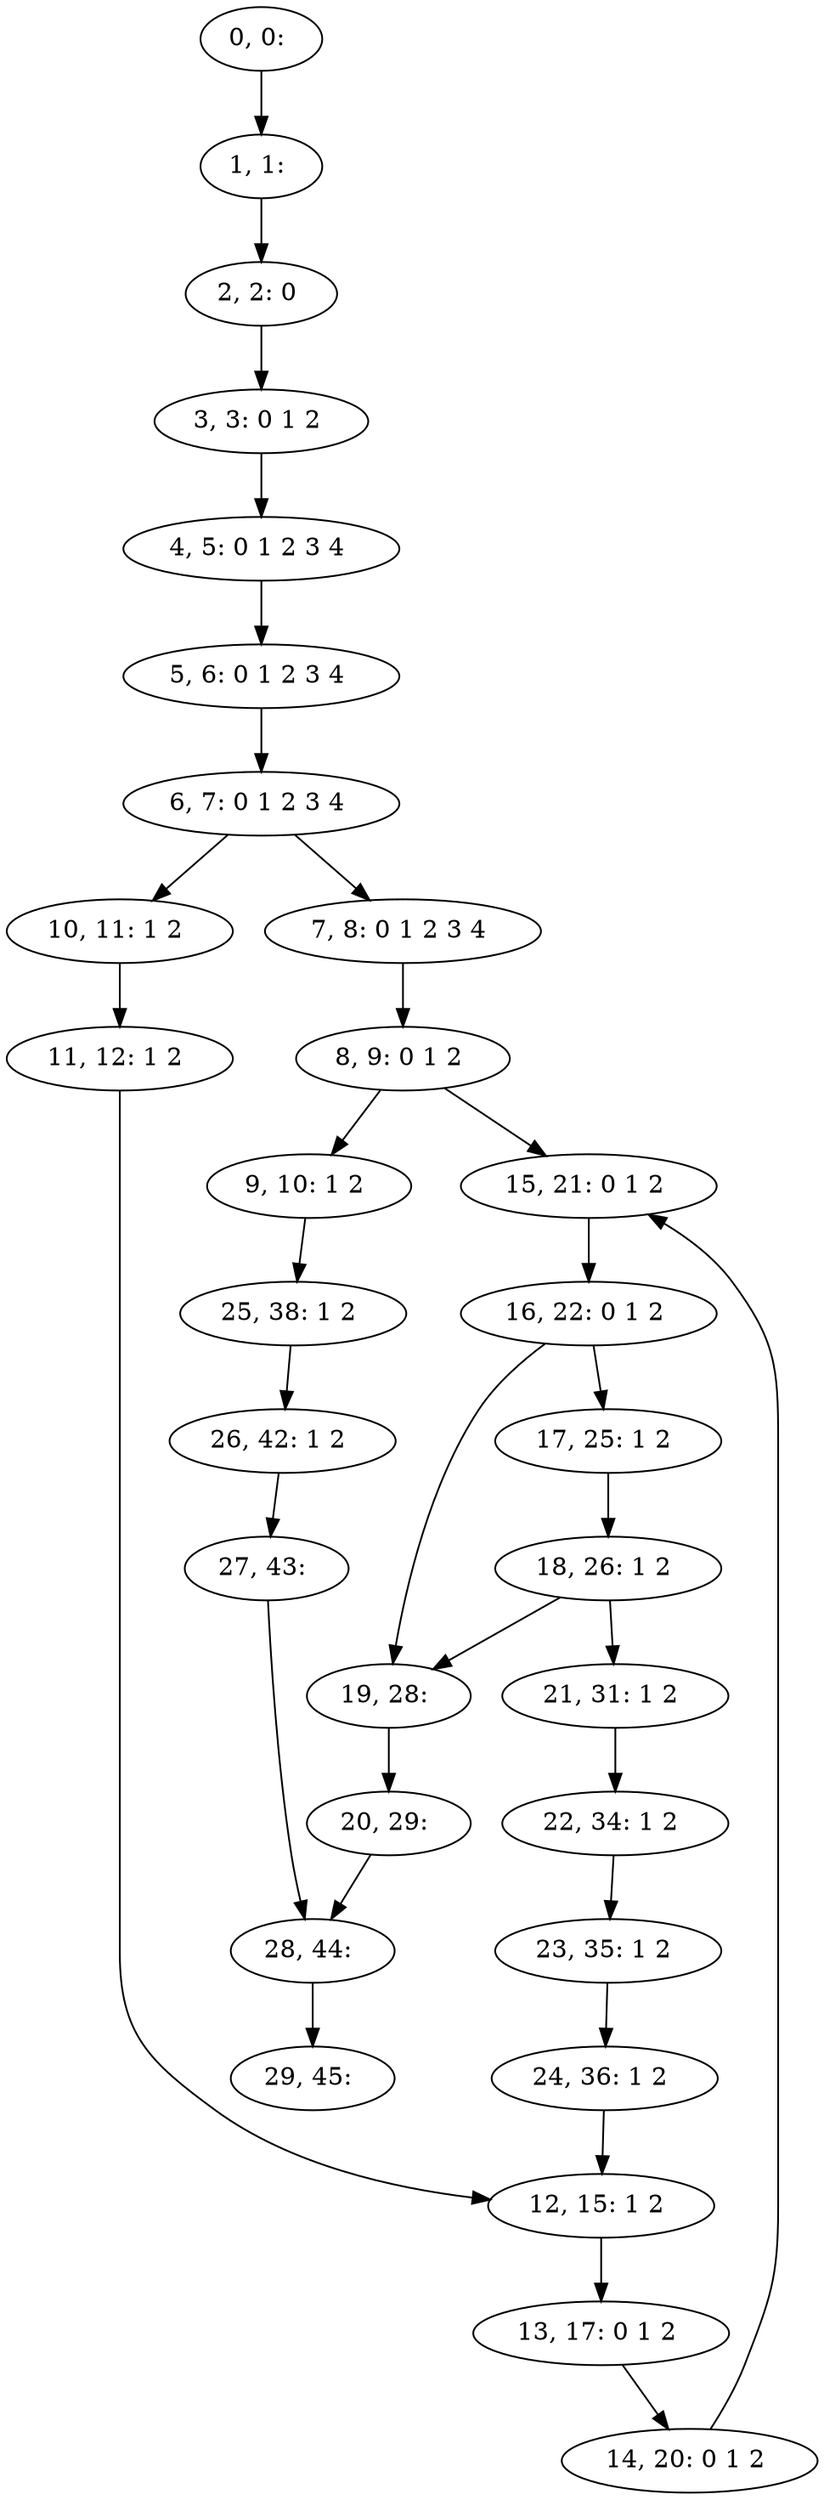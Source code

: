 digraph G {
0[label="0, 0: "];
1[label="1, 1: "];
2[label="2, 2: 0 "];
3[label="3, 3: 0 1 2 "];
4[label="4, 5: 0 1 2 3 4 "];
5[label="5, 6: 0 1 2 3 4 "];
6[label="6, 7: 0 1 2 3 4 "];
7[label="7, 8: 0 1 2 3 4 "];
8[label="8, 9: 0 1 2 "];
9[label="9, 10: 1 2 "];
10[label="10, 11: 1 2 "];
11[label="11, 12: 1 2 "];
12[label="12, 15: 1 2 "];
13[label="13, 17: 0 1 2 "];
14[label="14, 20: 0 1 2 "];
15[label="15, 21: 0 1 2 "];
16[label="16, 22: 0 1 2 "];
17[label="17, 25: 1 2 "];
18[label="18, 26: 1 2 "];
19[label="19, 28: "];
20[label="20, 29: "];
21[label="21, 31: 1 2 "];
22[label="22, 34: 1 2 "];
23[label="23, 35: 1 2 "];
24[label="24, 36: 1 2 "];
25[label="25, 38: 1 2 "];
26[label="26, 42: 1 2 "];
27[label="27, 43: "];
28[label="28, 44: "];
29[label="29, 45: "];
0->1 ;
1->2 ;
2->3 ;
3->4 ;
4->5 ;
5->6 ;
6->7 ;
6->10 ;
7->8 ;
8->9 ;
8->15 ;
9->25 ;
10->11 ;
11->12 ;
12->13 ;
13->14 ;
14->15 ;
15->16 ;
16->17 ;
16->19 ;
17->18 ;
18->19 ;
18->21 ;
19->20 ;
20->28 ;
21->22 ;
22->23 ;
23->24 ;
24->12 ;
25->26 ;
26->27 ;
27->28 ;
28->29 ;
}

